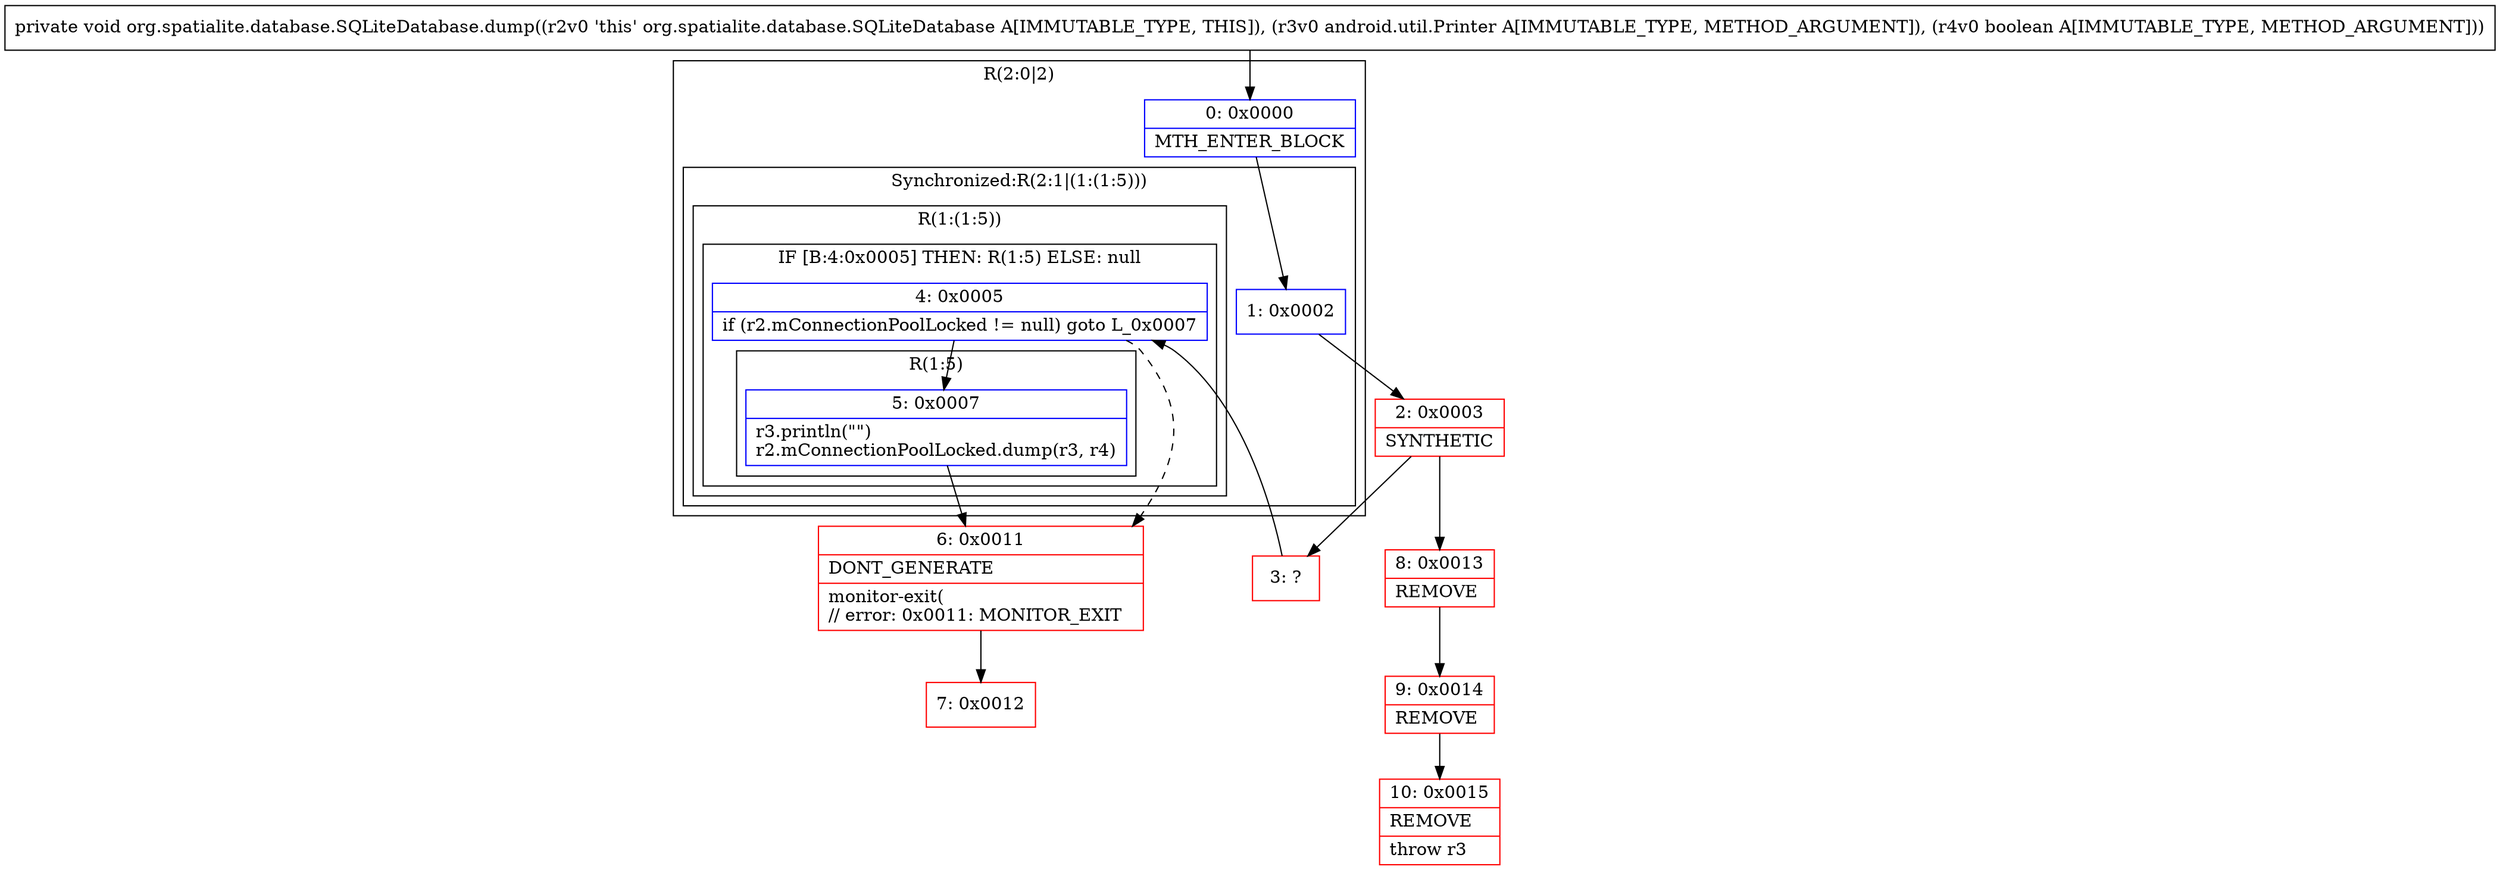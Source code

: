 digraph "CFG fororg.spatialite.database.SQLiteDatabase.dump(Landroid\/util\/Printer;Z)V" {
subgraph cluster_Region_2022120420 {
label = "R(2:0|2)";
node [shape=record,color=blue];
Node_0 [shape=record,label="{0\:\ 0x0000|MTH_ENTER_BLOCK\l}"];
subgraph cluster_SynchronizedRegion_1676521231 {
label = "Synchronized:R(2:1|(1:(1:5)))";
node [shape=record,color=blue];
Node_1 [shape=record,label="{1\:\ 0x0002}"];
subgraph cluster_Region_1423279260 {
label = "R(1:(1:5))";
node [shape=record,color=blue];
subgraph cluster_IfRegion_729277070 {
label = "IF [B:4:0x0005] THEN: R(1:5) ELSE: null";
node [shape=record,color=blue];
Node_4 [shape=record,label="{4\:\ 0x0005|if (r2.mConnectionPoolLocked != null) goto L_0x0007\l}"];
subgraph cluster_Region_1802470463 {
label = "R(1:5)";
node [shape=record,color=blue];
Node_5 [shape=record,label="{5\:\ 0x0007|r3.println(\"\")\lr2.mConnectionPoolLocked.dump(r3, r4)\l}"];
}
}
}
}
}
Node_2 [shape=record,color=red,label="{2\:\ 0x0003|SYNTHETIC\l}"];
Node_3 [shape=record,color=red,label="{3\:\ ?}"];
Node_6 [shape=record,color=red,label="{6\:\ 0x0011|DONT_GENERATE\l|monitor\-exit(\l\/\/ error: 0x0011: MONITOR_EXIT  \l}"];
Node_7 [shape=record,color=red,label="{7\:\ 0x0012}"];
Node_8 [shape=record,color=red,label="{8\:\ 0x0013|REMOVE\l}"];
Node_9 [shape=record,color=red,label="{9\:\ 0x0014|REMOVE\l}"];
Node_10 [shape=record,color=red,label="{10\:\ 0x0015|REMOVE\l|throw r3\l}"];
MethodNode[shape=record,label="{private void org.spatialite.database.SQLiteDatabase.dump((r2v0 'this' org.spatialite.database.SQLiteDatabase A[IMMUTABLE_TYPE, THIS]), (r3v0 android.util.Printer A[IMMUTABLE_TYPE, METHOD_ARGUMENT]), (r4v0 boolean A[IMMUTABLE_TYPE, METHOD_ARGUMENT])) }"];
MethodNode -> Node_0;
Node_0 -> Node_1;
Node_1 -> Node_2;
Node_4 -> Node_5;
Node_4 -> Node_6[style=dashed];
Node_5 -> Node_6;
Node_2 -> Node_3;
Node_2 -> Node_8;
Node_3 -> Node_4;
Node_6 -> Node_7;
Node_8 -> Node_9;
Node_9 -> Node_10;
}

